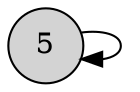 digraph MatrizReducida {
	rankdir=same size=10
	node [shape=circle style=filled]
	5 -> 5 [label=" "]
}
